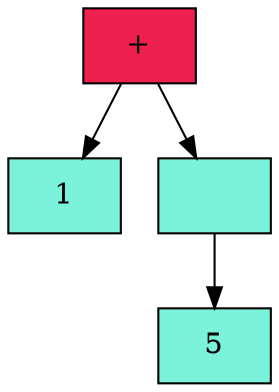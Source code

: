 digraph DotGraph
{
    Node112 [shape="box", color="black", fontcolor="black", fillcolor="#EE204D", style="filled", weight="1", label=" + "];
    Node160 [shape="box", color="black", fontcolor="black", fillcolor="#7BF2DA", style="filled", weight="1", label="1"];
    Node112 -> Node160 [color="black", style="solid", weight="1", label=""];
    Node208 [shape="box", color="black", fontcolor="black", fillcolor="#7BF2DA", style="filled", weight="1", label=""];
    Node256 [shape="box", color="black", fontcolor="black", fillcolor="#7BF2DA", style="filled", weight="1", label="5"];
    Node208 -> Node256 [color="black", style="solid", weight="1", label=""];
    Node112 -> Node208 [color="black", style="solid", weight="1", label=""];
}
